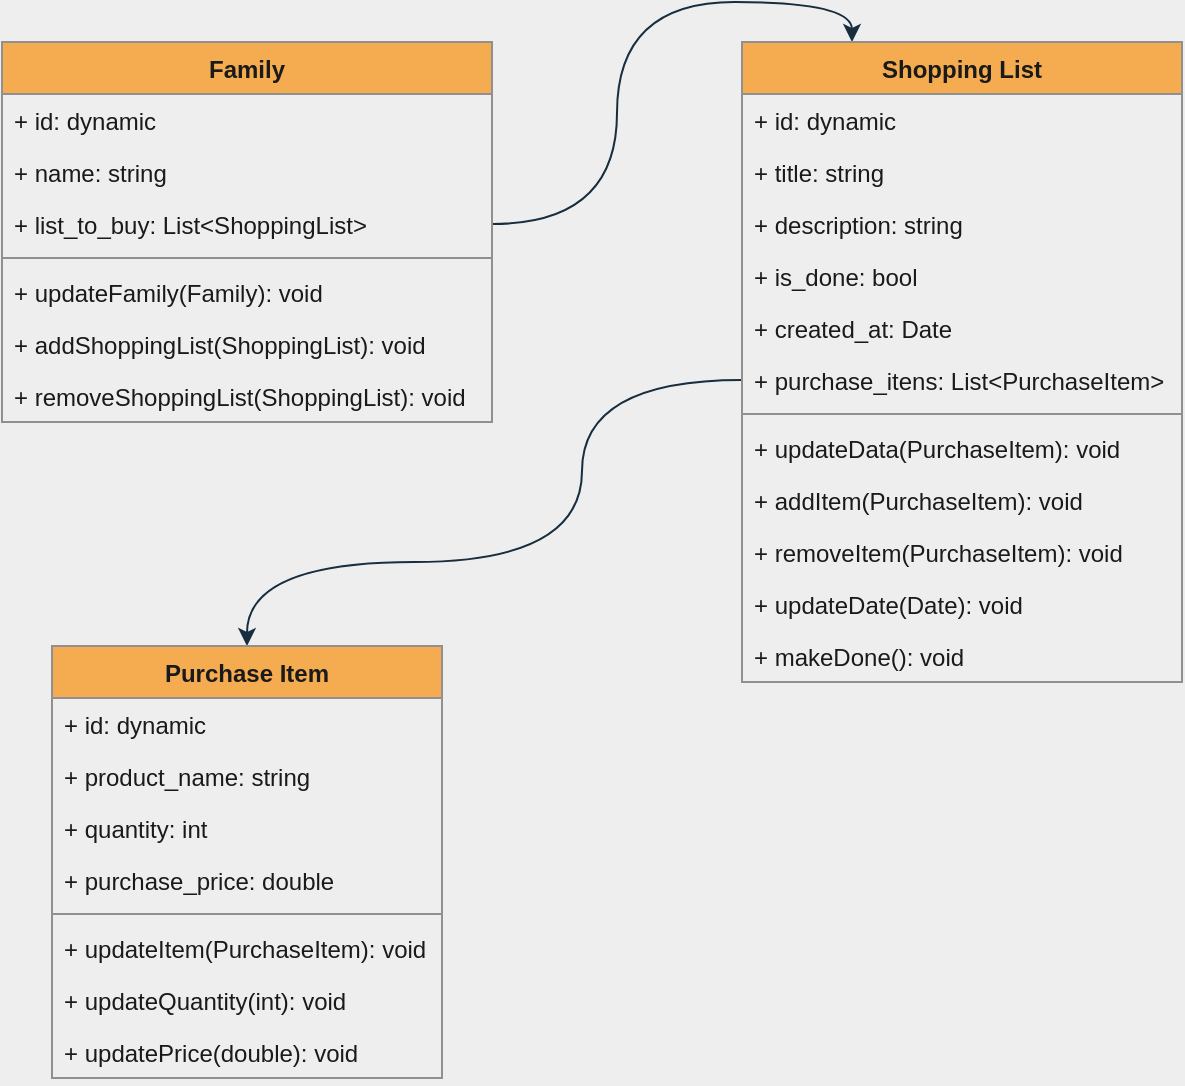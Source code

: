 <mxfile version="13.4.5" type="device"><diagram id="EDuRFjQ0w0CIYMFwIy18" name="Page-1"><mxGraphModel dx="1736" dy="1030" grid="1" gridSize="10" guides="1" tooltips="1" connect="1" arrows="1" fold="1" page="1" pageScale="1" pageWidth="1169" pageHeight="827" background="#EEEEEE" math="0" shadow="0"><root><mxCell id="0"/><mxCell id="1" parent="0"/><mxCell id="K_lsD-ZaXHSw2RfR32zy-30" style="edgeStyle=orthogonalEdgeStyle;rounded=0;orthogonalLoop=1;jettySize=auto;html=1;entryX=0.25;entryY=0;entryDx=0;entryDy=0;labelBackgroundColor=#EEEEEE;strokeColor=#182E3E;fontColor=#1A1A1A;curved=1;" edge="1" parent="1" source="K_lsD-ZaXHSw2RfR32zy-10" target="K_lsD-ZaXHSw2RfR32zy-20"><mxGeometry relative="1" as="geometry"/></mxCell><mxCell id="K_lsD-ZaXHSw2RfR32zy-53" style="edgeStyle=orthogonalEdgeStyle;rounded=0;orthogonalLoop=1;jettySize=auto;html=1;strokeColor=#182E3E;fontColor=#1A1A1A;entryX=0.5;entryY=0;entryDx=0;entryDy=0;curved=1;" edge="1" parent="1" source="K_lsD-ZaXHSw2RfR32zy-29" target="K_lsD-ZaXHSw2RfR32zy-31"><mxGeometry relative="1" as="geometry"><Array as="points"><mxPoint x="580" y="249"/><mxPoint x="580" y="340"/><mxPoint x="412" y="340"/></Array></mxGeometry></mxCell><mxCell id="K_lsD-ZaXHSw2RfR32zy-20" value="Shopping List" style="swimlane;fontStyle=1;align=center;verticalAlign=top;childLayout=stackLayout;horizontal=1;startSize=26;horizontalStack=0;resizeParent=1;resizeParentMax=0;resizeLast=0;collapsible=1;marginBottom=0;fillColor=#F5AB50;strokeColor=#909090;fontColor=#1A1A1A;" vertex="1" parent="1"><mxGeometry x="660" y="80" width="220" height="320" as="geometry"/></mxCell><mxCell id="K_lsD-ZaXHSw2RfR32zy-21" value="+ id: dynamic" style="text;strokeColor=none;fillColor=none;align=left;verticalAlign=top;spacingLeft=4;spacingRight=4;overflow=hidden;rotatable=0;points=[[0,0.5],[1,0.5]];portConstraint=eastwest;fontColor=#1A1A1A;" vertex="1" parent="K_lsD-ZaXHSw2RfR32zy-20"><mxGeometry y="26" width="220" height="26" as="geometry"/></mxCell><mxCell id="K_lsD-ZaXHSw2RfR32zy-23" value="+ title: string" style="text;strokeColor=none;fillColor=none;align=left;verticalAlign=top;spacingLeft=4;spacingRight=4;overflow=hidden;rotatable=0;points=[[0,0.5],[1,0.5]];portConstraint=eastwest;fontColor=#1A1A1A;" vertex="1" parent="K_lsD-ZaXHSw2RfR32zy-20"><mxGeometry y="52" width="220" height="26" as="geometry"/></mxCell><mxCell id="K_lsD-ZaXHSw2RfR32zy-26" value="+ description: string" style="text;strokeColor=none;fillColor=none;align=left;verticalAlign=top;spacingLeft=4;spacingRight=4;overflow=hidden;rotatable=0;points=[[0,0.5],[1,0.5]];portConstraint=eastwest;fontColor=#1A1A1A;" vertex="1" parent="K_lsD-ZaXHSw2RfR32zy-20"><mxGeometry y="78" width="220" height="26" as="geometry"/></mxCell><mxCell id="K_lsD-ZaXHSw2RfR32zy-27" value="+ is_done: bool" style="text;strokeColor=none;fillColor=none;align=left;verticalAlign=top;spacingLeft=4;spacingRight=4;overflow=hidden;rotatable=0;points=[[0,0.5],[1,0.5]];portConstraint=eastwest;fontColor=#1A1A1A;" vertex="1" parent="K_lsD-ZaXHSw2RfR32zy-20"><mxGeometry y="104" width="220" height="26" as="geometry"/></mxCell><mxCell id="K_lsD-ZaXHSw2RfR32zy-28" value="+ created_at: Date" style="text;strokeColor=none;fillColor=none;align=left;verticalAlign=top;spacingLeft=4;spacingRight=4;overflow=hidden;rotatable=0;points=[[0,0.5],[1,0.5]];portConstraint=eastwest;fontColor=#1A1A1A;" vertex="1" parent="K_lsD-ZaXHSw2RfR32zy-20"><mxGeometry y="130" width="220" height="26" as="geometry"/></mxCell><mxCell id="K_lsD-ZaXHSw2RfR32zy-29" value="+ purchase_itens: List&lt;PurchaseItem&gt;" style="text;strokeColor=none;fillColor=none;align=left;verticalAlign=top;spacingLeft=4;spacingRight=4;overflow=hidden;rotatable=0;points=[[0,0.5],[1,0.5]];portConstraint=eastwest;fontColor=#1A1A1A;" vertex="1" parent="K_lsD-ZaXHSw2RfR32zy-20"><mxGeometry y="156" width="220" height="26" as="geometry"/></mxCell><mxCell id="K_lsD-ZaXHSw2RfR32zy-24" value="" style="line;strokeWidth=1;fillColor=none;align=left;verticalAlign=middle;spacingTop=-1;spacingLeft=3;spacingRight=3;rotatable=0;labelPosition=right;points=[];portConstraint=eastwest;labelBackgroundColor=#EEEEEE;strokeColor=#909090;fontColor=#1A1A1A;" vertex="1" parent="K_lsD-ZaXHSw2RfR32zy-20"><mxGeometry y="182" width="220" height="8" as="geometry"/></mxCell><mxCell id="K_lsD-ZaXHSw2RfR32zy-48" value="+ updateData(PurchaseItem): void" style="text;strokeColor=none;fillColor=none;align=left;verticalAlign=top;spacingLeft=4;spacingRight=4;overflow=hidden;rotatable=0;points=[[0,0.5],[1,0.5]];portConstraint=eastwest;fontColor=#1A1A1A;" vertex="1" parent="K_lsD-ZaXHSw2RfR32zy-20"><mxGeometry y="190" width="220" height="26" as="geometry"/></mxCell><mxCell id="K_lsD-ZaXHSw2RfR32zy-25" value="+ addItem(PurchaseItem): void" style="text;strokeColor=none;fillColor=none;align=left;verticalAlign=top;spacingLeft=4;spacingRight=4;overflow=hidden;rotatable=0;points=[[0,0.5],[1,0.5]];portConstraint=eastwest;fontColor=#1A1A1A;" vertex="1" parent="K_lsD-ZaXHSw2RfR32zy-20"><mxGeometry y="216" width="220" height="26" as="geometry"/></mxCell><mxCell id="K_lsD-ZaXHSw2RfR32zy-50" value="+ removeItem(PurchaseItem): void" style="text;strokeColor=none;fillColor=none;align=left;verticalAlign=top;spacingLeft=4;spacingRight=4;overflow=hidden;rotatable=0;points=[[0,0.5],[1,0.5]];portConstraint=eastwest;fontColor=#1A1A1A;" vertex="1" parent="K_lsD-ZaXHSw2RfR32zy-20"><mxGeometry y="242" width="220" height="26" as="geometry"/></mxCell><mxCell id="K_lsD-ZaXHSw2RfR32zy-46" value="+ updateDate(Date): void" style="text;strokeColor=none;fillColor=none;align=left;verticalAlign=top;spacingLeft=4;spacingRight=4;overflow=hidden;rotatable=0;points=[[0,0.5],[1,0.5]];portConstraint=eastwest;fontColor=#1A1A1A;" vertex="1" parent="K_lsD-ZaXHSw2RfR32zy-20"><mxGeometry y="268" width="220" height="26" as="geometry"/></mxCell><mxCell id="K_lsD-ZaXHSw2RfR32zy-47" value="+ makeDone(): void" style="text;strokeColor=none;fillColor=none;align=left;verticalAlign=top;spacingLeft=4;spacingRight=4;overflow=hidden;rotatable=0;points=[[0,0.5],[1,0.5]];portConstraint=eastwest;fontColor=#1A1A1A;" vertex="1" parent="K_lsD-ZaXHSw2RfR32zy-20"><mxGeometry y="294" width="220" height="26" as="geometry"/></mxCell><mxCell id="K_lsD-ZaXHSw2RfR32zy-1" value="Family" style="swimlane;fontStyle=1;align=center;verticalAlign=top;childLayout=stackLayout;horizontal=1;startSize=26;horizontalStack=0;resizeParent=1;resizeParentMax=0;resizeLast=0;collapsible=1;marginBottom=0;fillColor=#F5AB50;strokeColor=#909090;fontColor=#1A1A1A;" vertex="1" parent="1"><mxGeometry x="290" y="80" width="245" height="190" as="geometry"/></mxCell><mxCell id="K_lsD-ZaXHSw2RfR32zy-2" value="+ id: dynamic" style="text;strokeColor=none;fillColor=none;align=left;verticalAlign=top;spacingLeft=4;spacingRight=4;overflow=hidden;rotatable=0;points=[[0,0.5],[1,0.5]];portConstraint=eastwest;fontColor=#1A1A1A;" vertex="1" parent="K_lsD-ZaXHSw2RfR32zy-1"><mxGeometry y="26" width="245" height="26" as="geometry"/></mxCell><mxCell id="K_lsD-ZaXHSw2RfR32zy-7" value="+ name: string" style="text;strokeColor=none;fillColor=none;align=left;verticalAlign=top;spacingLeft=4;spacingRight=4;overflow=hidden;rotatable=0;points=[[0,0.5],[1,0.5]];portConstraint=eastwest;fontColor=#1A1A1A;" vertex="1" parent="K_lsD-ZaXHSw2RfR32zy-1"><mxGeometry y="52" width="245" height="26" as="geometry"/></mxCell><mxCell id="K_lsD-ZaXHSw2RfR32zy-10" value="+ list_to_buy: List&lt;ShoppingList&gt;" style="text;strokeColor=none;fillColor=none;align=left;verticalAlign=top;spacingLeft=4;spacingRight=4;overflow=hidden;rotatable=0;points=[[0,0.5],[1,0.5]];portConstraint=eastwest;fontColor=#1A1A1A;" vertex="1" parent="K_lsD-ZaXHSw2RfR32zy-1"><mxGeometry y="78" width="245" height="26" as="geometry"/></mxCell><mxCell id="K_lsD-ZaXHSw2RfR32zy-3" value="" style="line;strokeWidth=1;fillColor=none;align=left;verticalAlign=middle;spacingTop=-1;spacingLeft=3;spacingRight=3;rotatable=0;labelPosition=right;points=[];portConstraint=eastwest;labelBackgroundColor=#EEEEEE;strokeColor=#909090;fontColor=#1A1A1A;" vertex="1" parent="K_lsD-ZaXHSw2RfR32zy-1"><mxGeometry y="104" width="245" height="8" as="geometry"/></mxCell><mxCell id="K_lsD-ZaXHSw2RfR32zy-4" value="+ updateFamily(Family): void" style="text;strokeColor=none;fillColor=none;align=left;verticalAlign=top;spacingLeft=4;spacingRight=4;overflow=hidden;rotatable=0;points=[[0,0.5],[1,0.5]];portConstraint=eastwest;fontColor=#1A1A1A;" vertex="1" parent="K_lsD-ZaXHSw2RfR32zy-1"><mxGeometry y="112" width="245" height="26" as="geometry"/></mxCell><mxCell id="K_lsD-ZaXHSw2RfR32zy-43" value="+ addShoppingList(ShoppingList): void" style="text;strokeColor=none;fillColor=none;align=left;verticalAlign=top;spacingLeft=4;spacingRight=4;overflow=hidden;rotatable=0;points=[[0,0.5],[1,0.5]];portConstraint=eastwest;fontColor=#1A1A1A;" vertex="1" parent="K_lsD-ZaXHSw2RfR32zy-1"><mxGeometry y="138" width="245" height="26" as="geometry"/></mxCell><mxCell id="K_lsD-ZaXHSw2RfR32zy-49" value="+ removeShoppingList(ShoppingList): void" style="text;strokeColor=none;fillColor=none;align=left;verticalAlign=top;spacingLeft=4;spacingRight=4;overflow=hidden;rotatable=0;points=[[0,0.5],[1,0.5]];portConstraint=eastwest;fontColor=#1A1A1A;" vertex="1" parent="K_lsD-ZaXHSw2RfR32zy-1"><mxGeometry y="164" width="245" height="26" as="geometry"/></mxCell><mxCell id="K_lsD-ZaXHSw2RfR32zy-31" value="Purchase Item" style="swimlane;fontStyle=1;align=center;verticalAlign=top;childLayout=stackLayout;horizontal=1;startSize=26;horizontalStack=0;resizeParent=1;resizeParentMax=0;resizeLast=0;collapsible=1;marginBottom=0;fillColor=#F5AB50;strokeColor=#909090;fontColor=#1A1A1A;" vertex="1" parent="1"><mxGeometry x="315" y="382" width="195" height="216" as="geometry"/></mxCell><mxCell id="K_lsD-ZaXHSw2RfR32zy-32" value="+ id: dynamic" style="text;strokeColor=none;fillColor=none;align=left;verticalAlign=top;spacingLeft=4;spacingRight=4;overflow=hidden;rotatable=0;points=[[0,0.5],[1,0.5]];portConstraint=eastwest;fontColor=#1A1A1A;" vertex="1" parent="K_lsD-ZaXHSw2RfR32zy-31"><mxGeometry y="26" width="195" height="26" as="geometry"/></mxCell><mxCell id="K_lsD-ZaXHSw2RfR32zy-38" value="+ product_name: string" style="text;strokeColor=none;fillColor=none;align=left;verticalAlign=top;spacingLeft=4;spacingRight=4;overflow=hidden;rotatable=0;points=[[0,0.5],[1,0.5]];portConstraint=eastwest;fontColor=#1A1A1A;" vertex="1" parent="K_lsD-ZaXHSw2RfR32zy-31"><mxGeometry y="52" width="195" height="26" as="geometry"/></mxCell><mxCell id="K_lsD-ZaXHSw2RfR32zy-33" value="+ quantity: int" style="text;strokeColor=none;fillColor=none;align=left;verticalAlign=top;spacingLeft=4;spacingRight=4;overflow=hidden;rotatable=0;points=[[0,0.5],[1,0.5]];portConstraint=eastwest;fontColor=#1A1A1A;" vertex="1" parent="K_lsD-ZaXHSw2RfR32zy-31"><mxGeometry y="78" width="195" height="26" as="geometry"/></mxCell><mxCell id="K_lsD-ZaXHSw2RfR32zy-37" value="+ purchase_price: double" style="text;strokeColor=none;fillColor=none;align=left;verticalAlign=top;spacingLeft=4;spacingRight=4;overflow=hidden;rotatable=0;points=[[0,0.5],[1,0.5]];portConstraint=eastwest;fontColor=#1A1A1A;" vertex="1" parent="K_lsD-ZaXHSw2RfR32zy-31"><mxGeometry y="104" width="195" height="26" as="geometry"/></mxCell><mxCell id="K_lsD-ZaXHSw2RfR32zy-35" value="" style="line;strokeWidth=1;fillColor=none;align=left;verticalAlign=middle;spacingTop=-1;spacingLeft=3;spacingRight=3;rotatable=0;labelPosition=right;points=[];portConstraint=eastwest;labelBackgroundColor=#EEEEEE;strokeColor=#909090;fontColor=#1A1A1A;" vertex="1" parent="K_lsD-ZaXHSw2RfR32zy-31"><mxGeometry y="130" width="195" height="8" as="geometry"/></mxCell><mxCell id="K_lsD-ZaXHSw2RfR32zy-36" value="+ updateItem(PurchaseItem): void" style="text;strokeColor=none;fillColor=none;align=left;verticalAlign=top;spacingLeft=4;spacingRight=4;overflow=hidden;rotatable=0;points=[[0,0.5],[1,0.5]];portConstraint=eastwest;fontColor=#1A1A1A;" vertex="1" parent="K_lsD-ZaXHSw2RfR32zy-31"><mxGeometry y="138" width="195" height="26" as="geometry"/></mxCell><mxCell id="K_lsD-ZaXHSw2RfR32zy-51" value="+ updateQuantity(int): void" style="text;strokeColor=none;fillColor=none;align=left;verticalAlign=top;spacingLeft=4;spacingRight=4;overflow=hidden;rotatable=0;points=[[0,0.5],[1,0.5]];portConstraint=eastwest;fontColor=#1A1A1A;" vertex="1" parent="K_lsD-ZaXHSw2RfR32zy-31"><mxGeometry y="164" width="195" height="26" as="geometry"/></mxCell><mxCell id="K_lsD-ZaXHSw2RfR32zy-52" value="+ updatePrice(double): void" style="text;strokeColor=none;fillColor=none;align=left;verticalAlign=top;spacingLeft=4;spacingRight=4;overflow=hidden;rotatable=0;points=[[0,0.5],[1,0.5]];portConstraint=eastwest;fontColor=#1A1A1A;" vertex="1" parent="K_lsD-ZaXHSw2RfR32zy-31"><mxGeometry y="190" width="195" height="26" as="geometry"/></mxCell></root></mxGraphModel></diagram></mxfile>